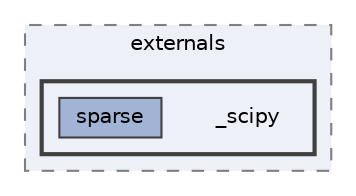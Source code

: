 digraph "/home/jam/Research/IRES-2025/dev/src/llm-scripts/testing/hypothesis-testing/hyp-env/lib/python3.12/site-packages/sklearn/externals/_scipy"
{
 // LATEX_PDF_SIZE
  bgcolor="transparent";
  edge [fontname=Helvetica,fontsize=10,labelfontname=Helvetica,labelfontsize=10];
  node [fontname=Helvetica,fontsize=10,shape=box,height=0.2,width=0.4];
  compound=true
  subgraph clusterdir_07af8e6e6a2e2fc64182062a165ec2f3 {
    graph [ bgcolor="#edf0f7", pencolor="grey50", label="externals", fontname=Helvetica,fontsize=10 style="filled,dashed", URL="dir_07af8e6e6a2e2fc64182062a165ec2f3.html",tooltip=""]
  subgraph clusterdir_6e52162ea56ca3124bf7a9f17e3bc55b {
    graph [ bgcolor="#edf0f7", pencolor="grey25", label="", fontname=Helvetica,fontsize=10 style="filled,bold", URL="dir_6e52162ea56ca3124bf7a9f17e3bc55b.html",tooltip=""]
    dir_6e52162ea56ca3124bf7a9f17e3bc55b [shape=plaintext, label="_scipy"];
  dir_4eb554d6f07378a3c0a2553fc35cbc91 [label="sparse", fillcolor="#a2b4d6", color="grey25", style="filled", URL="dir_4eb554d6f07378a3c0a2553fc35cbc91.html",tooltip=""];
  }
  }
}
